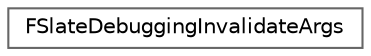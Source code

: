digraph "Graphical Class Hierarchy"
{
 // INTERACTIVE_SVG=YES
 // LATEX_PDF_SIZE
  bgcolor="transparent";
  edge [fontname=Helvetica,fontsize=10,labelfontname=Helvetica,labelfontsize=10];
  node [fontname=Helvetica,fontsize=10,shape=box,height=0.2,width=0.4];
  rankdir="LR";
  Node0 [id="Node000000",label="FSlateDebuggingInvalidateArgs",height=0.2,width=0.4,color="grey40", fillcolor="white", style="filled",URL="$d8/df6/structFSlateDebuggingInvalidateArgs.html",tooltip=" "];
}
